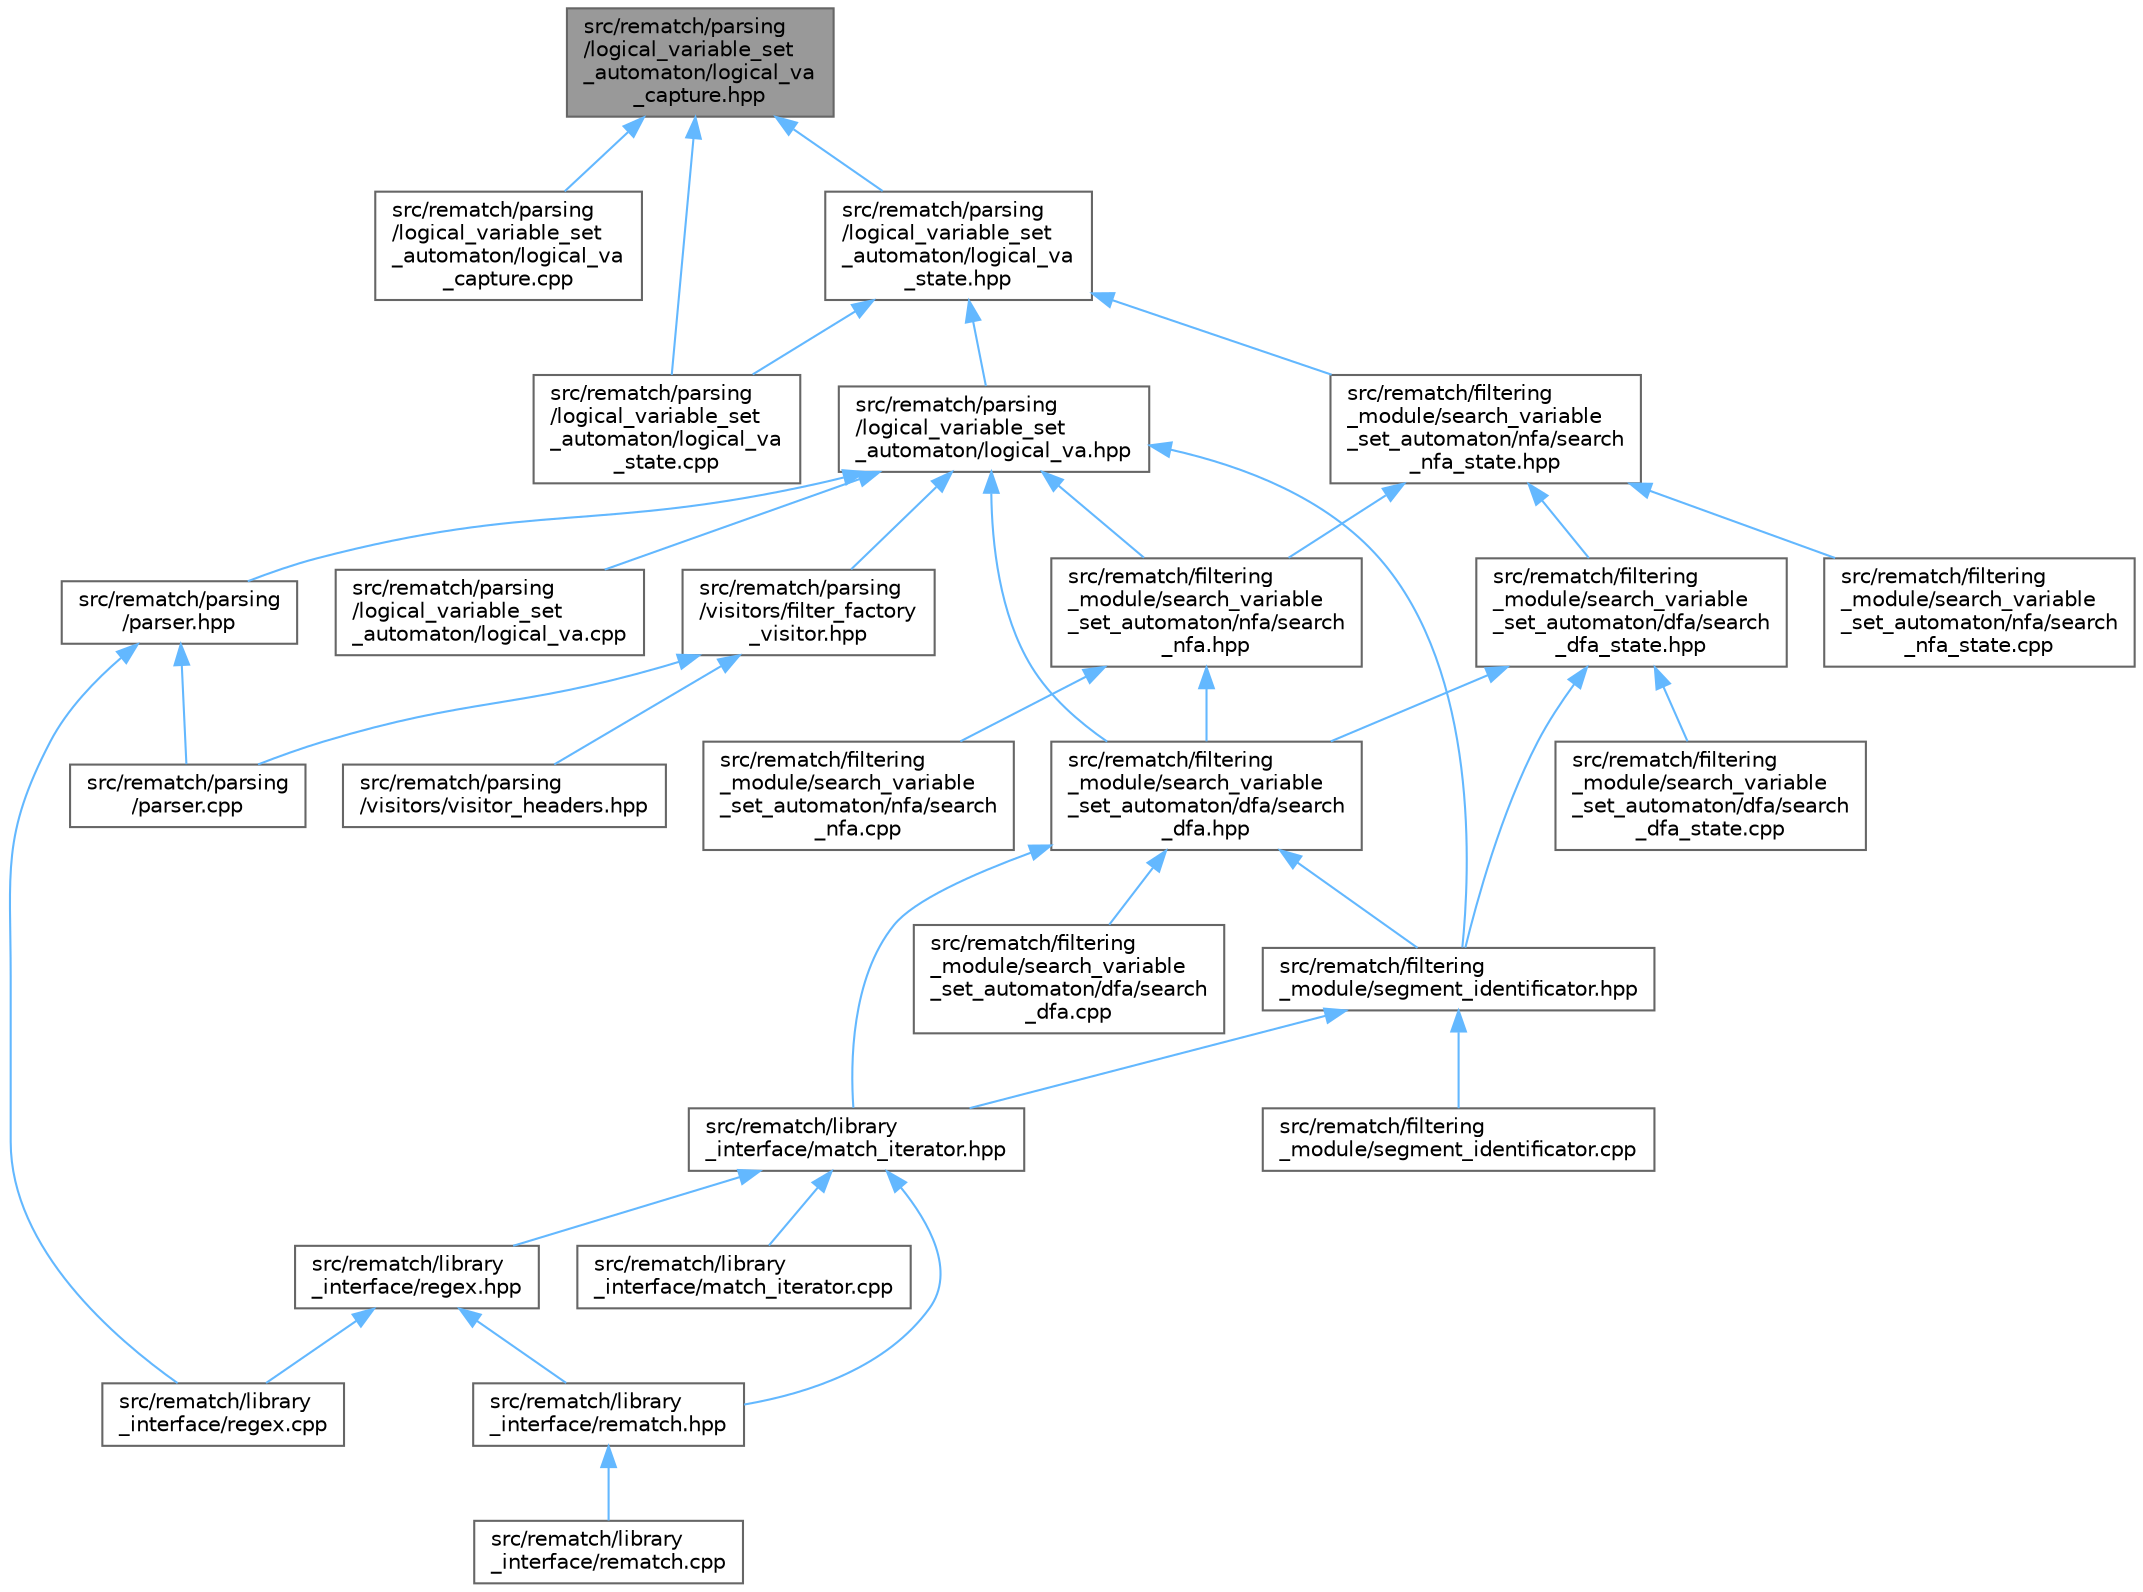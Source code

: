 digraph "src/rematch/parsing/logical_variable_set_automaton/logical_va_capture.hpp"
{
 // LATEX_PDF_SIZE
  bgcolor="transparent";
  edge [fontname=Helvetica,fontsize=10,labelfontname=Helvetica,labelfontsize=10];
  node [fontname=Helvetica,fontsize=10,shape=box,height=0.2,width=0.4];
  Node1 [label="src/rematch/parsing\l/logical_variable_set\l_automaton/logical_va\l_capture.hpp",height=0.2,width=0.4,color="gray40", fillcolor="grey60", style="filled", fontcolor="black",tooltip=" "];
  Node1 -> Node2 [dir="back",color="steelblue1",style="solid"];
  Node2 [label="src/rematch/parsing\l/logical_variable_set\l_automaton/logical_va\l_capture.cpp",height=0.2,width=0.4,color="grey40", fillcolor="white", style="filled",URL="$da/d4d/logical__va__capture_8cpp.html",tooltip=" "];
  Node1 -> Node3 [dir="back",color="steelblue1",style="solid"];
  Node3 [label="src/rematch/parsing\l/logical_variable_set\l_automaton/logical_va\l_state.cpp",height=0.2,width=0.4,color="grey40", fillcolor="white", style="filled",URL="$da/dfe/logical__va__state_8cpp.html",tooltip=" "];
  Node1 -> Node4 [dir="back",color="steelblue1",style="solid"];
  Node4 [label="src/rematch/parsing\l/logical_variable_set\l_automaton/logical_va\l_state.hpp",height=0.2,width=0.4,color="grey40", fillcolor="white", style="filled",URL="$db/d4b/logical__va__state_8hpp.html",tooltip=" "];
  Node4 -> Node5 [dir="back",color="steelblue1",style="solid"];
  Node5 [label="src/rematch/filtering\l_module/search_variable\l_set_automaton/nfa/search\l_nfa_state.hpp",height=0.2,width=0.4,color="grey40", fillcolor="white", style="filled",URL="$d6/db8/search__nfa__state_8hpp.html",tooltip=" "];
  Node5 -> Node6 [dir="back",color="steelblue1",style="solid"];
  Node6 [label="src/rematch/filtering\l_module/search_variable\l_set_automaton/dfa/search\l_dfa_state.hpp",height=0.2,width=0.4,color="grey40", fillcolor="white", style="filled",URL="$d4/d3a/search__dfa__state_8hpp.html",tooltip=" "];
  Node6 -> Node7 [dir="back",color="steelblue1",style="solid"];
  Node7 [label="src/rematch/filtering\l_module/search_variable\l_set_automaton/dfa/search\l_dfa.hpp",height=0.2,width=0.4,color="grey40", fillcolor="white", style="filled",URL="$de/db4/search__dfa_8hpp.html",tooltip=" "];
  Node7 -> Node8 [dir="back",color="steelblue1",style="solid"];
  Node8 [label="src/rematch/filtering\l_module/search_variable\l_set_automaton/dfa/search\l_dfa.cpp",height=0.2,width=0.4,color="grey40", fillcolor="white", style="filled",URL="$d8/dde/search__dfa_8cpp.html",tooltip=" "];
  Node7 -> Node9 [dir="back",color="steelblue1",style="solid"];
  Node9 [label="src/rematch/filtering\l_module/segment_identificator.hpp",height=0.2,width=0.4,color="grey40", fillcolor="white", style="filled",URL="$df/dd0/segment__identificator_8hpp.html",tooltip=" "];
  Node9 -> Node10 [dir="back",color="steelblue1",style="solid"];
  Node10 [label="src/rematch/filtering\l_module/segment_identificator.cpp",height=0.2,width=0.4,color="grey40", fillcolor="white", style="filled",URL="$d9/d43/segment__identificator_8cpp.html",tooltip=" "];
  Node9 -> Node11 [dir="back",color="steelblue1",style="solid"];
  Node11 [label="src/rematch/library\l_interface/match_iterator.hpp",height=0.2,width=0.4,color="grey40", fillcolor="white", style="filled",URL="$d4/dd5/match__iterator_8hpp.html",tooltip=" "];
  Node11 -> Node12 [dir="back",color="steelblue1",style="solid"];
  Node12 [label="src/rematch/library\l_interface/match_iterator.cpp",height=0.2,width=0.4,color="grey40", fillcolor="white", style="filled",URL="$d4/d17/match__iterator_8cpp.html",tooltip=" "];
  Node11 -> Node13 [dir="back",color="steelblue1",style="solid"];
  Node13 [label="src/rematch/library\l_interface/regex.hpp",height=0.2,width=0.4,color="grey40", fillcolor="white", style="filled",URL="$d6/d6f/regex_8hpp.html",tooltip=" "];
  Node13 -> Node14 [dir="back",color="steelblue1",style="solid"];
  Node14 [label="src/rematch/library\l_interface/regex.cpp",height=0.2,width=0.4,color="grey40", fillcolor="white", style="filled",URL="$d6/d85/regex_8cpp.html",tooltip=" "];
  Node13 -> Node15 [dir="back",color="steelblue1",style="solid"];
  Node15 [label="src/rematch/library\l_interface/rematch.hpp",height=0.2,width=0.4,color="grey40", fillcolor="white", style="filled",URL="$d8/d08/rematch_8hpp.html",tooltip=" "];
  Node15 -> Node16 [dir="back",color="steelblue1",style="solid"];
  Node16 [label="src/rematch/library\l_interface/rematch.cpp",height=0.2,width=0.4,color="grey40", fillcolor="white", style="filled",URL="$da/d8d/rematch_8cpp.html",tooltip=" "];
  Node11 -> Node15 [dir="back",color="steelblue1",style="solid"];
  Node7 -> Node11 [dir="back",color="steelblue1",style="solid"];
  Node6 -> Node17 [dir="back",color="steelblue1",style="solid"];
  Node17 [label="src/rematch/filtering\l_module/search_variable\l_set_automaton/dfa/search\l_dfa_state.cpp",height=0.2,width=0.4,color="grey40", fillcolor="white", style="filled",URL="$dd/d4c/search__dfa__state_8cpp.html",tooltip=" "];
  Node6 -> Node9 [dir="back",color="steelblue1",style="solid"];
  Node5 -> Node18 [dir="back",color="steelblue1",style="solid"];
  Node18 [label="src/rematch/filtering\l_module/search_variable\l_set_automaton/nfa/search\l_nfa.hpp",height=0.2,width=0.4,color="grey40", fillcolor="white", style="filled",URL="$d6/ddb/search__nfa_8hpp.html",tooltip=" "];
  Node18 -> Node7 [dir="back",color="steelblue1",style="solid"];
  Node18 -> Node19 [dir="back",color="steelblue1",style="solid"];
  Node19 [label="src/rematch/filtering\l_module/search_variable\l_set_automaton/nfa/search\l_nfa.cpp",height=0.2,width=0.4,color="grey40", fillcolor="white", style="filled",URL="$d3/de0/search__nfa_8cpp.html",tooltip=" "];
  Node5 -> Node20 [dir="back",color="steelblue1",style="solid"];
  Node20 [label="src/rematch/filtering\l_module/search_variable\l_set_automaton/nfa/search\l_nfa_state.cpp",height=0.2,width=0.4,color="grey40", fillcolor="white", style="filled",URL="$d2/d23/search__nfa__state_8cpp.html",tooltip=" "];
  Node4 -> Node21 [dir="back",color="steelblue1",style="solid"];
  Node21 [label="src/rematch/parsing\l/logical_variable_set\l_automaton/logical_va.hpp",height=0.2,width=0.4,color="grey40", fillcolor="white", style="filled",URL="$d4/d84/logical__va_8hpp.html",tooltip=" "];
  Node21 -> Node7 [dir="back",color="steelblue1",style="solid"];
  Node21 -> Node18 [dir="back",color="steelblue1",style="solid"];
  Node21 -> Node9 [dir="back",color="steelblue1",style="solid"];
  Node21 -> Node22 [dir="back",color="steelblue1",style="solid"];
  Node22 [label="src/rematch/parsing\l/logical_variable_set\l_automaton/logical_va.cpp",height=0.2,width=0.4,color="grey40", fillcolor="white", style="filled",URL="$d4/d62/logical__va_8cpp.html",tooltip=" "];
  Node21 -> Node23 [dir="back",color="steelblue1",style="solid"];
  Node23 [label="src/rematch/parsing\l/parser.hpp",height=0.2,width=0.4,color="grey40", fillcolor="white", style="filled",URL="$d1/d46/parser_8hpp.html",tooltip=" "];
  Node23 -> Node14 [dir="back",color="steelblue1",style="solid"];
  Node23 -> Node24 [dir="back",color="steelblue1",style="solid"];
  Node24 [label="src/rematch/parsing\l/parser.cpp",height=0.2,width=0.4,color="grey40", fillcolor="white", style="filled",URL="$dc/ddd/parser_8cpp.html",tooltip=" "];
  Node21 -> Node25 [dir="back",color="steelblue1",style="solid"];
  Node25 [label="src/rematch/parsing\l/visitors/filter_factory\l_visitor.hpp",height=0.2,width=0.4,color="grey40", fillcolor="white", style="filled",URL="$d2/d4a/filter__factory__visitor_8hpp.html",tooltip=" "];
  Node25 -> Node24 [dir="back",color="steelblue1",style="solid"];
  Node25 -> Node26 [dir="back",color="steelblue1",style="solid"];
  Node26 [label="src/rematch/parsing\l/visitors/visitor_headers.hpp",height=0.2,width=0.4,color="grey40", fillcolor="white", style="filled",URL="$d3/d0a/visitor__headers_8hpp.html",tooltip=" "];
  Node4 -> Node3 [dir="back",color="steelblue1",style="solid"];
}

